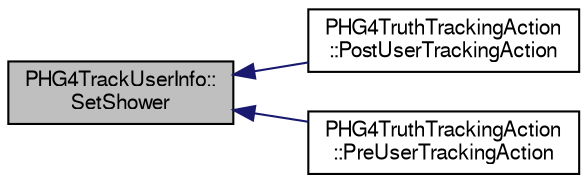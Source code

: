 digraph "PHG4TrackUserInfo::SetShower"
{
  bgcolor="transparent";
  edge [fontname="FreeSans",fontsize="10",labelfontname="FreeSans",labelfontsize="10"];
  node [fontname="FreeSans",fontsize="10",shape=record];
  rankdir="LR";
  Node1 [label="PHG4TrackUserInfo::\lSetShower",height=0.2,width=0.4,color="black", fillcolor="grey75", style="filled" fontcolor="black"];
  Node1 -> Node2 [dir="back",color="midnightblue",fontsize="10",style="solid",fontname="FreeSans"];
  Node2 [label="PHG4TruthTrackingAction\l::PostUserTrackingAction",height=0.2,width=0.4,color="black",URL="$db/d5c/classPHG4TruthTrackingAction.html#ad4328f939fbbb908a2889a808c806edd"];
  Node1 -> Node3 [dir="back",color="midnightblue",fontsize="10",style="solid",fontname="FreeSans"];
  Node3 [label="PHG4TruthTrackingAction\l::PreUserTrackingAction",height=0.2,width=0.4,color="black",URL="$db/d5c/classPHG4TruthTrackingAction.html#a22bc2cb2f4cdd07e12eee38c1a43f586",tooltip="tracking action "];
}
